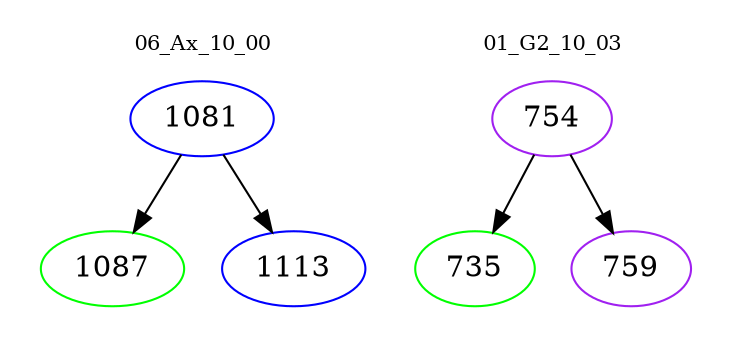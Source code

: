 digraph{
subgraph cluster_0 {
color = white
label = "06_Ax_10_00";
fontsize=10;
T0_1081 [label="1081", color="blue"]
T0_1081 -> T0_1087 [color="black"]
T0_1087 [label="1087", color="green"]
T0_1081 -> T0_1113 [color="black"]
T0_1113 [label="1113", color="blue"]
}
subgraph cluster_1 {
color = white
label = "01_G2_10_03";
fontsize=10;
T1_754 [label="754", color="purple"]
T1_754 -> T1_735 [color="black"]
T1_735 [label="735", color="green"]
T1_754 -> T1_759 [color="black"]
T1_759 [label="759", color="purple"]
}
}
